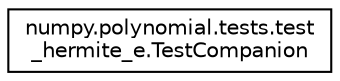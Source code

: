 digraph "Graphical Class Hierarchy"
{
 // LATEX_PDF_SIZE
  edge [fontname="Helvetica",fontsize="10",labelfontname="Helvetica",labelfontsize="10"];
  node [fontname="Helvetica",fontsize="10",shape=record];
  rankdir="LR";
  Node0 [label="numpy.polynomial.tests.test\l_hermite_e.TestCompanion",height=0.2,width=0.4,color="black", fillcolor="white", style="filled",URL="$classnumpy_1_1polynomial_1_1tests_1_1test__hermite__e_1_1TestCompanion.html",tooltip=" "];
}

